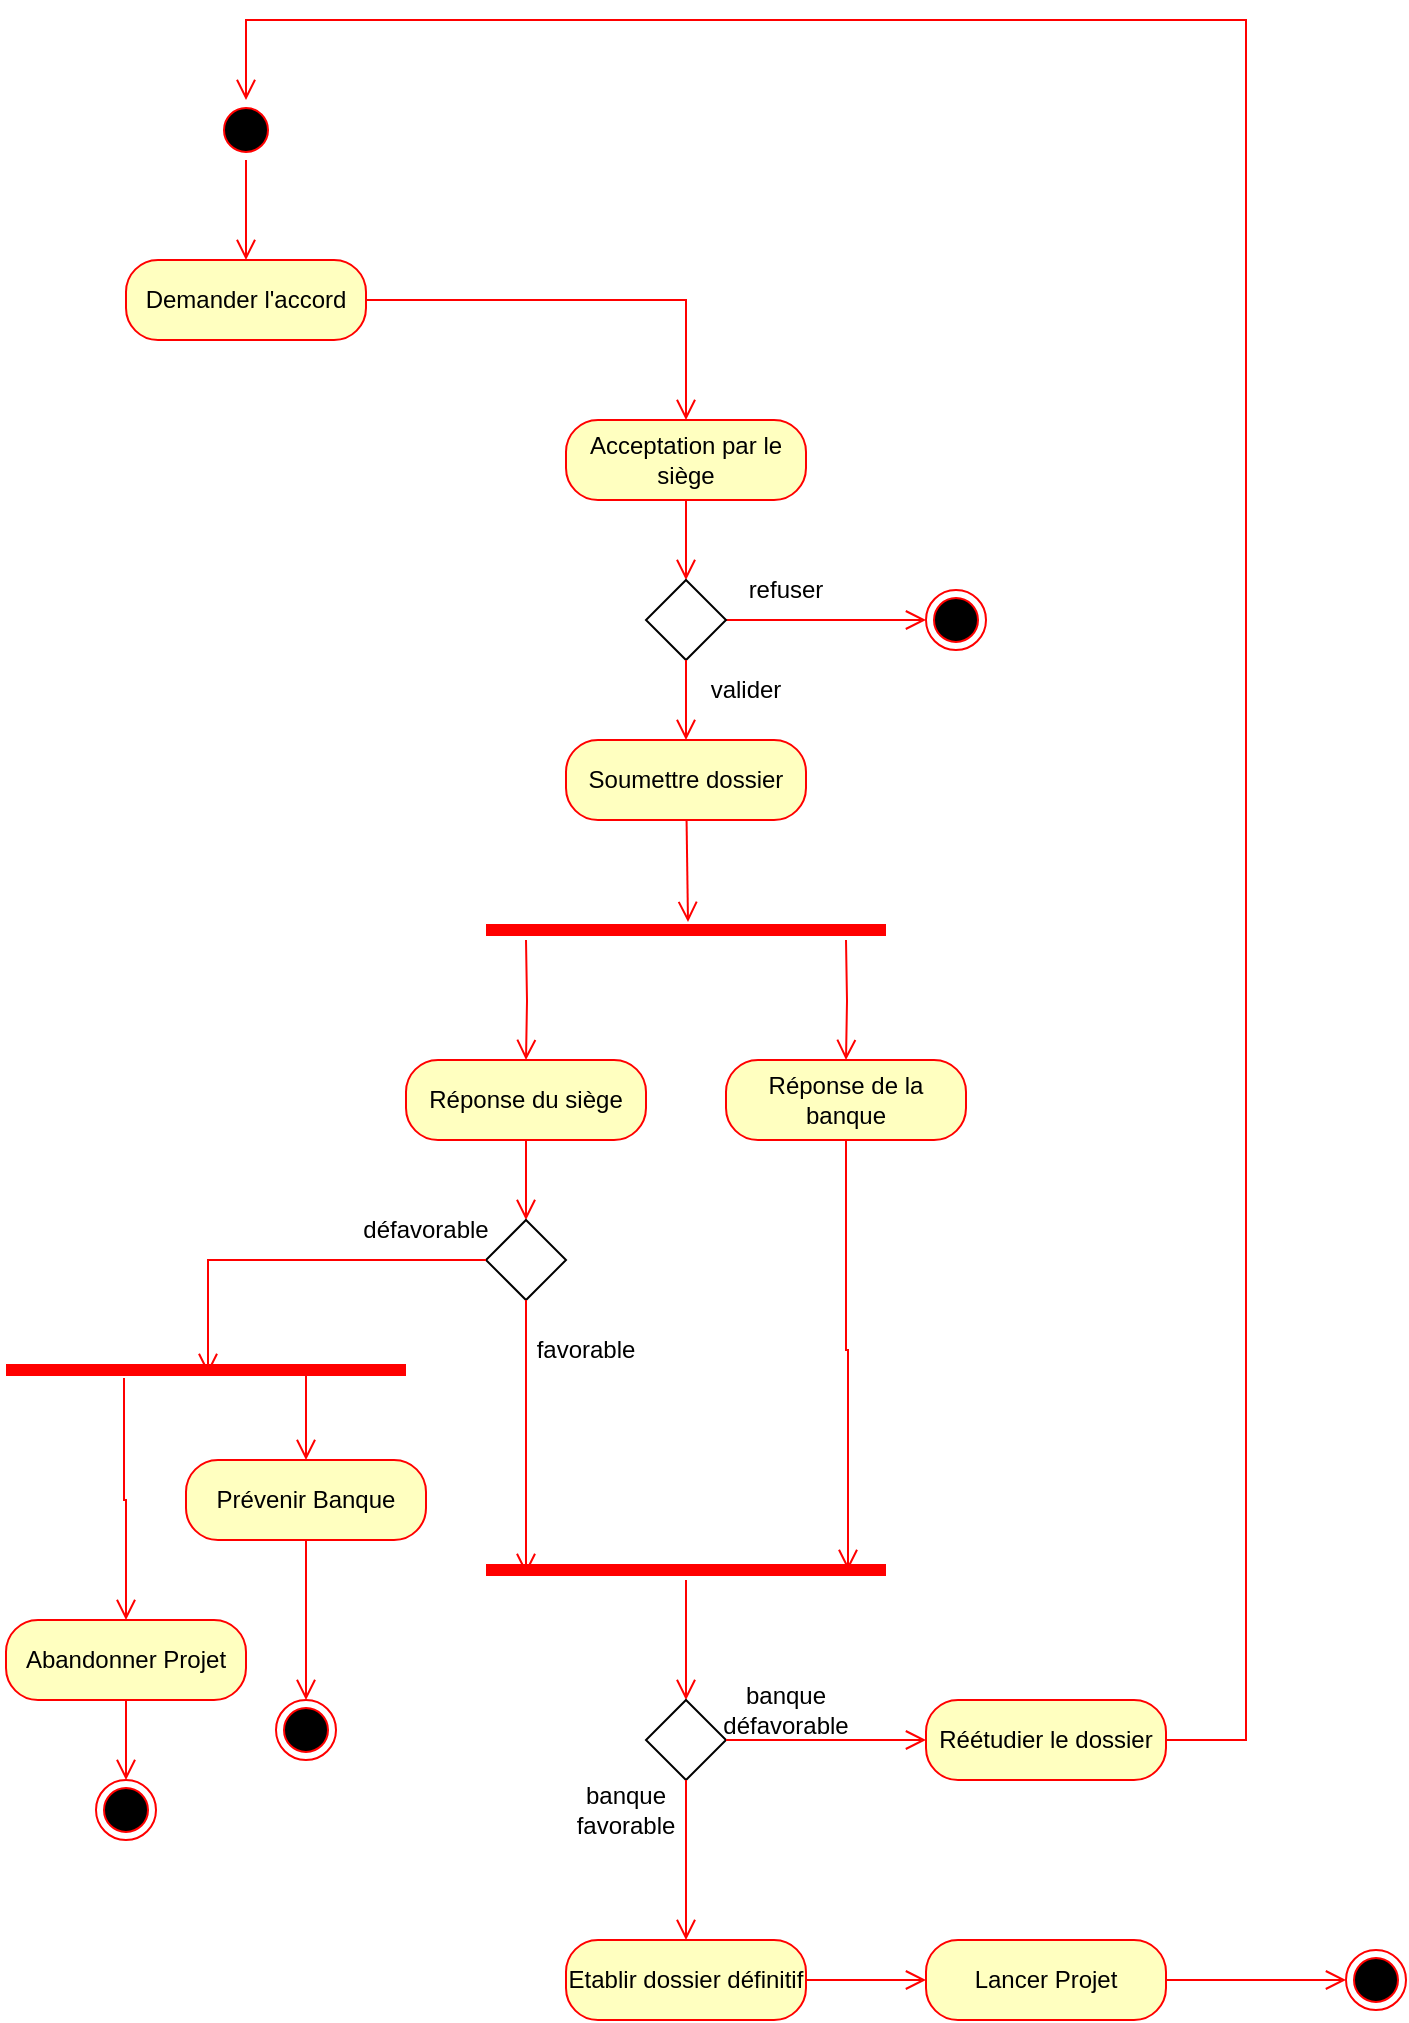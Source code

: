 <mxfile version="27.0.6">
  <diagram name="Page-1" id="ByfhySXB_6tMvr15xfOQ">
    <mxGraphModel dx="630" dy="1102" grid="1" gridSize="10" guides="1" tooltips="1" connect="1" arrows="1" fold="1" page="1" pageScale="1" pageWidth="827" pageHeight="1169" math="0" shadow="0">
      <root>
        <mxCell id="0" />
        <mxCell id="1" parent="0" />
        <mxCell id="vkilW7OVeZE5FJaauZI4-1" value="Demander l&#39;accord" style="rounded=1;whiteSpace=wrap;html=1;arcSize=40;fontColor=#000000;fillColor=#ffffc0;strokeColor=#ff0000;" vertex="1" parent="1">
          <mxGeometry x="80" y="160" width="120" height="40" as="geometry" />
        </mxCell>
        <mxCell id="vkilW7OVeZE5FJaauZI4-4" value="" style="ellipse;html=1;shape=startState;fillColor=#000000;strokeColor=#ff0000;" vertex="1" parent="1">
          <mxGeometry x="125" y="80" width="30" height="30" as="geometry" />
        </mxCell>
        <mxCell id="vkilW7OVeZE5FJaauZI4-5" value="" style="edgeStyle=orthogonalEdgeStyle;html=1;verticalAlign=bottom;endArrow=open;endSize=8;strokeColor=#ff0000;rounded=0;entryX=0.5;entryY=0;entryDx=0;entryDy=0;" edge="1" source="vkilW7OVeZE5FJaauZI4-4" parent="1" target="vkilW7OVeZE5FJaauZI4-1">
          <mxGeometry relative="1" as="geometry">
            <mxPoint x="140" y="170" as="targetPoint" />
          </mxGeometry>
        </mxCell>
        <mxCell id="vkilW7OVeZE5FJaauZI4-9" value="" style="ellipse;html=1;shape=endState;fillColor=#000000;strokeColor=#ff0000;" vertex="1" parent="1">
          <mxGeometry x="480" y="325" width="30" height="30" as="geometry" />
        </mxCell>
        <mxCell id="vkilW7OVeZE5FJaauZI4-10" value="" style="edgeStyle=orthogonalEdgeStyle;html=1;verticalAlign=bottom;endArrow=open;endSize=8;strokeColor=#ff0000;rounded=0;entryX=0;entryY=0.5;entryDx=0;entryDy=0;exitX=1;exitY=0.5;exitDx=0;exitDy=0;" edge="1" parent="1" source="vkilW7OVeZE5FJaauZI4-18" target="vkilW7OVeZE5FJaauZI4-9">
          <mxGeometry relative="1" as="geometry">
            <mxPoint x="550" y="460" as="targetPoint" />
            <mxPoint x="550" y="360" as="sourcePoint" />
          </mxGeometry>
        </mxCell>
        <mxCell id="vkilW7OVeZE5FJaauZI4-11" value="refuser" style="text;html=1;align=center;verticalAlign=middle;whiteSpace=wrap;rounded=0;" vertex="1" parent="1">
          <mxGeometry x="380" y="310" width="60" height="30" as="geometry" />
        </mxCell>
        <mxCell id="vkilW7OVeZE5FJaauZI4-12" value="" style="edgeStyle=orthogonalEdgeStyle;html=1;verticalAlign=bottom;endArrow=open;endSize=8;strokeColor=#ff0000;rounded=0;exitX=1;exitY=0.5;exitDx=0;exitDy=0;entryX=0.5;entryY=0;entryDx=0;entryDy=0;" edge="1" parent="1" source="vkilW7OVeZE5FJaauZI4-1" target="vkilW7OVeZE5FJaauZI4-16">
          <mxGeometry relative="1" as="geometry">
            <mxPoint x="360" y="240" as="targetPoint" />
            <mxPoint x="270" y="260" as="sourcePoint" />
          </mxGeometry>
        </mxCell>
        <mxCell id="vkilW7OVeZE5FJaauZI4-16" value="Acceptation par le siège" style="rounded=1;whiteSpace=wrap;html=1;arcSize=40;fontColor=#000000;fillColor=#ffffc0;strokeColor=#ff0000;" vertex="1" parent="1">
          <mxGeometry x="300" y="240" width="120" height="40" as="geometry" />
        </mxCell>
        <mxCell id="vkilW7OVeZE5FJaauZI4-17" value="" style="edgeStyle=orthogonalEdgeStyle;html=1;verticalAlign=bottom;endArrow=open;endSize=8;strokeColor=#ff0000;rounded=0;entryX=0.5;entryY=0;entryDx=0;entryDy=0;" edge="1" source="vkilW7OVeZE5FJaauZI4-16" parent="1" target="vkilW7OVeZE5FJaauZI4-18">
          <mxGeometry relative="1" as="geometry">
            <mxPoint x="360" y="330" as="targetPoint" />
          </mxGeometry>
        </mxCell>
        <mxCell id="vkilW7OVeZE5FJaauZI4-18" value="" style="rhombus;whiteSpace=wrap;html=1;" vertex="1" parent="1">
          <mxGeometry x="340" y="320" width="40" height="40" as="geometry" />
        </mxCell>
        <mxCell id="vkilW7OVeZE5FJaauZI4-20" value="Soumettre dossier" style="rounded=1;whiteSpace=wrap;html=1;arcSize=40;fontColor=#000000;fillColor=#ffffc0;strokeColor=#ff0000;" vertex="1" parent="1">
          <mxGeometry x="300" y="400" width="120" height="40" as="geometry" />
        </mxCell>
        <mxCell id="vkilW7OVeZE5FJaauZI4-21" value="" style="html=1;verticalAlign=bottom;endArrow=open;endSize=8;strokeColor=#ff0000;rounded=0;entryX=0.505;entryY=0.1;entryDx=0;entryDy=0;entryPerimeter=0;" edge="1" source="vkilW7OVeZE5FJaauZI4-20" parent="1" target="vkilW7OVeZE5FJaauZI4-23">
          <mxGeometry relative="1" as="geometry">
            <mxPoint x="360" y="480" as="targetPoint" />
          </mxGeometry>
        </mxCell>
        <mxCell id="vkilW7OVeZE5FJaauZI4-22" value="" style="edgeStyle=orthogonalEdgeStyle;html=1;verticalAlign=bottom;endArrow=open;endSize=8;strokeColor=#ff0000;rounded=0;entryX=0.5;entryY=0;entryDx=0;entryDy=0;exitX=0.5;exitY=1;exitDx=0;exitDy=0;" edge="1" parent="1" source="vkilW7OVeZE5FJaauZI4-18" target="vkilW7OVeZE5FJaauZI4-20">
          <mxGeometry relative="1" as="geometry">
            <mxPoint x="260" y="430" as="targetPoint" />
            <mxPoint x="260" y="390" as="sourcePoint" />
          </mxGeometry>
        </mxCell>
        <mxCell id="vkilW7OVeZE5FJaauZI4-23" value="" style="shape=line;html=1;strokeWidth=6;strokeColor=#ff0000;" vertex="1" parent="1">
          <mxGeometry x="260" y="490" width="200" height="10" as="geometry" />
        </mxCell>
        <mxCell id="vkilW7OVeZE5FJaauZI4-24" value="" style="edgeStyle=orthogonalEdgeStyle;html=1;verticalAlign=bottom;endArrow=open;endSize=8;strokeColor=#ff0000;rounded=0;entryX=0.5;entryY=0;entryDx=0;entryDy=0;" edge="1" parent="1" target="vkilW7OVeZE5FJaauZI4-29">
          <mxGeometry relative="1" as="geometry">
            <mxPoint x="280" y="620" as="targetPoint" />
            <mxPoint x="280" y="500" as="sourcePoint" />
          </mxGeometry>
        </mxCell>
        <mxCell id="vkilW7OVeZE5FJaauZI4-27" value="" style="edgeStyle=orthogonalEdgeStyle;html=1;verticalAlign=bottom;endArrow=open;endSize=8;strokeColor=#ff0000;rounded=0;entryX=0.5;entryY=0;entryDx=0;entryDy=0;" edge="1" parent="1" target="vkilW7OVeZE5FJaauZI4-31">
          <mxGeometry relative="1" as="geometry">
            <mxPoint x="440" y="620" as="targetPoint" />
            <mxPoint x="440" y="500" as="sourcePoint" />
          </mxGeometry>
        </mxCell>
        <mxCell id="vkilW7OVeZE5FJaauZI4-28" value="valider" style="text;html=1;align=center;verticalAlign=middle;whiteSpace=wrap;rounded=0;" vertex="1" parent="1">
          <mxGeometry x="360" y="360" width="60" height="30" as="geometry" />
        </mxCell>
        <mxCell id="vkilW7OVeZE5FJaauZI4-29" value="Réponse du siège" style="rounded=1;whiteSpace=wrap;html=1;arcSize=40;fontColor=#000000;fillColor=#ffffc0;strokeColor=#ff0000;" vertex="1" parent="1">
          <mxGeometry x="220" y="560" width="120" height="40" as="geometry" />
        </mxCell>
        <mxCell id="vkilW7OVeZE5FJaauZI4-30" value="" style="edgeStyle=orthogonalEdgeStyle;html=1;verticalAlign=bottom;endArrow=open;endSize=8;strokeColor=#ff0000;rounded=0;entryX=0.5;entryY=0;entryDx=0;entryDy=0;" edge="1" source="vkilW7OVeZE5FJaauZI4-29" parent="1" target="vkilW7OVeZE5FJaauZI4-34">
          <mxGeometry relative="1" as="geometry">
            <mxPoint x="280" y="640" as="targetPoint" />
          </mxGeometry>
        </mxCell>
        <mxCell id="vkilW7OVeZE5FJaauZI4-31" value="Réponse de la banque" style="rounded=1;whiteSpace=wrap;html=1;arcSize=40;fontColor=#000000;fillColor=#ffffc0;strokeColor=#ff0000;" vertex="1" parent="1">
          <mxGeometry x="380" y="560" width="120" height="40" as="geometry" />
        </mxCell>
        <mxCell id="vkilW7OVeZE5FJaauZI4-32" value="" style="edgeStyle=orthogonalEdgeStyle;html=1;verticalAlign=bottom;endArrow=open;endSize=8;strokeColor=#ff0000;rounded=0;entryX=0.905;entryY=0.5;entryDx=0;entryDy=0;entryPerimeter=0;" edge="1" source="vkilW7OVeZE5FJaauZI4-31" parent="1" target="vkilW7OVeZE5FJaauZI4-35">
          <mxGeometry relative="1" as="geometry">
            <mxPoint x="440" y="640" as="targetPoint" />
          </mxGeometry>
        </mxCell>
        <mxCell id="vkilW7OVeZE5FJaauZI4-34" value="" style="rhombus;whiteSpace=wrap;html=1;" vertex="1" parent="1">
          <mxGeometry x="260" y="640" width="40" height="40" as="geometry" />
        </mxCell>
        <mxCell id="vkilW7OVeZE5FJaauZI4-35" value="" style="shape=line;html=1;strokeWidth=6;strokeColor=#ff0000;" vertex="1" parent="1">
          <mxGeometry x="260" y="810" width="200" height="10" as="geometry" />
        </mxCell>
        <mxCell id="vkilW7OVeZE5FJaauZI4-36" value="" style="edgeStyle=orthogonalEdgeStyle;html=1;verticalAlign=bottom;endArrow=open;endSize=8;strokeColor=#ff0000;rounded=0;entryX=0.5;entryY=0;entryDx=0;entryDy=0;" edge="1" source="vkilW7OVeZE5FJaauZI4-35" parent="1" target="vkilW7OVeZE5FJaauZI4-55">
          <mxGeometry relative="1" as="geometry">
            <mxPoint x="360" y="880" as="targetPoint" />
          </mxGeometry>
        </mxCell>
        <mxCell id="vkilW7OVeZE5FJaauZI4-38" value="" style="edgeStyle=orthogonalEdgeStyle;html=1;verticalAlign=bottom;endArrow=open;endSize=8;strokeColor=#ff0000;rounded=0;entryX=0.1;entryY=0.7;entryDx=0;entryDy=0;exitX=0.5;exitY=1;exitDx=0;exitDy=0;entryPerimeter=0;" edge="1" parent="1" source="vkilW7OVeZE5FJaauZI4-34" target="vkilW7OVeZE5FJaauZI4-35">
          <mxGeometry relative="1" as="geometry">
            <mxPoint x="360" y="770" as="targetPoint" />
            <mxPoint x="360" y="710" as="sourcePoint" />
          </mxGeometry>
        </mxCell>
        <mxCell id="vkilW7OVeZE5FJaauZI4-39" value="favorable" style="text;html=1;align=center;verticalAlign=middle;whiteSpace=wrap;rounded=0;" vertex="1" parent="1">
          <mxGeometry x="280" y="690" width="60" height="30" as="geometry" />
        </mxCell>
        <mxCell id="vkilW7OVeZE5FJaauZI4-40" value="" style="edgeStyle=orthogonalEdgeStyle;html=1;verticalAlign=bottom;endArrow=open;endSize=8;strokeColor=#ff0000;rounded=0;exitX=0;exitY=0.5;exitDx=0;exitDy=0;entryX=0.505;entryY=0.7;entryDx=0;entryDy=0;entryPerimeter=0;" edge="1" parent="1" source="vkilW7OVeZE5FJaauZI4-34" target="vkilW7OVeZE5FJaauZI4-42">
          <mxGeometry relative="1" as="geometry">
            <mxPoint x="140" y="659.5" as="targetPoint" />
            <mxPoint x="210" y="659.5" as="sourcePoint" />
          </mxGeometry>
        </mxCell>
        <mxCell id="vkilW7OVeZE5FJaauZI4-41" value="défavorable" style="text;html=1;align=center;verticalAlign=middle;whiteSpace=wrap;rounded=0;" vertex="1" parent="1">
          <mxGeometry x="200" y="630" width="60" height="30" as="geometry" />
        </mxCell>
        <mxCell id="vkilW7OVeZE5FJaauZI4-42" value="" style="shape=line;html=1;strokeWidth=6;strokeColor=#ff0000;" vertex="1" parent="1">
          <mxGeometry x="20" y="710" width="200" height="10" as="geometry" />
        </mxCell>
        <mxCell id="vkilW7OVeZE5FJaauZI4-46" value="Prévenir Banque" style="rounded=1;whiteSpace=wrap;html=1;arcSize=40;fontColor=#000000;fillColor=#ffffc0;strokeColor=#ff0000;" vertex="1" parent="1">
          <mxGeometry x="110" y="760" width="120" height="40" as="geometry" />
        </mxCell>
        <mxCell id="vkilW7OVeZE5FJaauZI4-47" value="" style="edgeStyle=orthogonalEdgeStyle;html=1;verticalAlign=bottom;endArrow=open;endSize=8;strokeColor=#ff0000;rounded=0;entryX=0.5;entryY=0;entryDx=0;entryDy=0;" edge="1" source="vkilW7OVeZE5FJaauZI4-46" parent="1" target="vkilW7OVeZE5FJaauZI4-49">
          <mxGeometry relative="1" as="geometry">
            <mxPoint x="170" y="910" as="targetPoint" />
          </mxGeometry>
        </mxCell>
        <mxCell id="vkilW7OVeZE5FJaauZI4-48" value="" style="edgeStyle=orthogonalEdgeStyle;html=1;verticalAlign=bottom;endArrow=open;endSize=8;strokeColor=#ff0000;rounded=0;entryX=0.5;entryY=0;entryDx=0;entryDy=0;exitX=0.75;exitY=0.5;exitDx=0;exitDy=0;exitPerimeter=0;" edge="1" parent="1" source="vkilW7OVeZE5FJaauZI4-42" target="vkilW7OVeZE5FJaauZI4-46">
          <mxGeometry relative="1" as="geometry">
            <mxPoint x="60" y="1020" as="targetPoint" />
            <mxPoint x="60" y="960" as="sourcePoint" />
          </mxGeometry>
        </mxCell>
        <mxCell id="vkilW7OVeZE5FJaauZI4-49" value="" style="ellipse;html=1;shape=endState;fillColor=#000000;strokeColor=#ff0000;" vertex="1" parent="1">
          <mxGeometry x="155" y="880" width="30" height="30" as="geometry" />
        </mxCell>
        <mxCell id="vkilW7OVeZE5FJaauZI4-50" value="Abandonner Projet" style="rounded=1;whiteSpace=wrap;html=1;arcSize=40;fontColor=#000000;fillColor=#ffffc0;strokeColor=#ff0000;" vertex="1" parent="1">
          <mxGeometry x="20" y="840" width="120" height="40" as="geometry" />
        </mxCell>
        <mxCell id="vkilW7OVeZE5FJaauZI4-51" value="" style="edgeStyle=orthogonalEdgeStyle;html=1;verticalAlign=bottom;endArrow=open;endSize=8;strokeColor=#ff0000;rounded=0;entryX=0.5;entryY=0;entryDx=0;entryDy=0;" edge="1" source="vkilW7OVeZE5FJaauZI4-50" parent="1" target="vkilW7OVeZE5FJaauZI4-53">
          <mxGeometry relative="1" as="geometry">
            <mxPoint x="80" y="940" as="targetPoint" />
          </mxGeometry>
        </mxCell>
        <mxCell id="vkilW7OVeZE5FJaauZI4-52" value="" style="edgeStyle=orthogonalEdgeStyle;html=1;verticalAlign=bottom;endArrow=open;endSize=8;strokeColor=#ff0000;rounded=0;entryX=0.5;entryY=0;entryDx=0;entryDy=0;exitX=0.295;exitY=0.9;exitDx=0;exitDy=0;exitPerimeter=0;" edge="1" parent="1" source="vkilW7OVeZE5FJaauZI4-42" target="vkilW7OVeZE5FJaauZI4-50">
          <mxGeometry relative="1" as="geometry">
            <mxPoint x="80" y="825" as="targetPoint" />
            <mxPoint x="80" y="780" as="sourcePoint" />
          </mxGeometry>
        </mxCell>
        <mxCell id="vkilW7OVeZE5FJaauZI4-53" value="" style="ellipse;html=1;shape=endState;fillColor=#000000;strokeColor=#ff0000;" vertex="1" parent="1">
          <mxGeometry x="65" y="920" width="30" height="30" as="geometry" />
        </mxCell>
        <mxCell id="vkilW7OVeZE5FJaauZI4-55" value="" style="rhombus;whiteSpace=wrap;html=1;" vertex="1" parent="1">
          <mxGeometry x="340" y="880" width="40" height="40" as="geometry" />
        </mxCell>
        <mxCell id="vkilW7OVeZE5FJaauZI4-56" value="Etablir dossier définitif" style="rounded=1;whiteSpace=wrap;html=1;arcSize=40;fontColor=#000000;fillColor=#ffffc0;strokeColor=#ff0000;" vertex="1" parent="1">
          <mxGeometry x="300" y="1000" width="120" height="40" as="geometry" />
        </mxCell>
        <mxCell id="vkilW7OVeZE5FJaauZI4-57" value="" style="edgeStyle=orthogonalEdgeStyle;html=1;verticalAlign=bottom;endArrow=open;endSize=8;strokeColor=#ff0000;rounded=0;entryX=0;entryY=0.5;entryDx=0;entryDy=0;" edge="1" source="vkilW7OVeZE5FJaauZI4-56" parent="1" target="vkilW7OVeZE5FJaauZI4-66">
          <mxGeometry relative="1" as="geometry">
            <mxPoint x="360" y="1110" as="targetPoint" />
          </mxGeometry>
        </mxCell>
        <mxCell id="vkilW7OVeZE5FJaauZI4-58" value="Réétudier le dossier" style="rounded=1;whiteSpace=wrap;html=1;arcSize=40;fontColor=#000000;fillColor=#ffffc0;strokeColor=#ff0000;" vertex="1" parent="1">
          <mxGeometry x="480" y="880" width="120" height="40" as="geometry" />
        </mxCell>
        <mxCell id="vkilW7OVeZE5FJaauZI4-59" value="" style="edgeStyle=orthogonalEdgeStyle;html=1;verticalAlign=bottom;endArrow=open;endSize=8;strokeColor=#ff0000;rounded=0;entryX=0.5;entryY=0;entryDx=0;entryDy=0;" edge="1" source="vkilW7OVeZE5FJaauZI4-58" parent="1" target="vkilW7OVeZE5FJaauZI4-4">
          <mxGeometry relative="1" as="geometry">
            <mxPoint x="540" y="980" as="targetPoint" />
            <Array as="points">
              <mxPoint x="640" y="900" />
              <mxPoint x="640" y="40" />
              <mxPoint x="140" y="40" />
            </Array>
          </mxGeometry>
        </mxCell>
        <mxCell id="vkilW7OVeZE5FJaauZI4-60" value="" style="edgeStyle=orthogonalEdgeStyle;html=1;verticalAlign=bottom;endArrow=open;endSize=8;strokeColor=#ff0000;rounded=0;entryX=0.5;entryY=0;entryDx=0;entryDy=0;exitX=0.5;exitY=1;exitDx=0;exitDy=0;" edge="1" parent="1" source="vkilW7OVeZE5FJaauZI4-55" target="vkilW7OVeZE5FJaauZI4-56">
          <mxGeometry relative="1" as="geometry">
            <mxPoint x="320" y="1030" as="targetPoint" />
            <mxPoint x="320" y="950" as="sourcePoint" />
          </mxGeometry>
        </mxCell>
        <mxCell id="vkilW7OVeZE5FJaauZI4-61" value="" style="edgeStyle=orthogonalEdgeStyle;html=1;verticalAlign=bottom;endArrow=open;endSize=8;strokeColor=#ff0000;rounded=0;entryX=0;entryY=0.5;entryDx=0;entryDy=0;exitX=1;exitY=0.5;exitDx=0;exitDy=0;" edge="1" parent="1" source="vkilW7OVeZE5FJaauZI4-55" target="vkilW7OVeZE5FJaauZI4-58">
          <mxGeometry relative="1" as="geometry">
            <mxPoint x="440" y="1000" as="targetPoint" />
            <mxPoint x="440" y="920" as="sourcePoint" />
          </mxGeometry>
        </mxCell>
        <mxCell id="vkilW7OVeZE5FJaauZI4-62" value="banque favorable" style="text;html=1;align=center;verticalAlign=middle;whiteSpace=wrap;rounded=0;" vertex="1" parent="1">
          <mxGeometry x="300" y="920" width="60" height="30" as="geometry" />
        </mxCell>
        <mxCell id="vkilW7OVeZE5FJaauZI4-63" value="banque défavorable" style="text;html=1;align=center;verticalAlign=middle;whiteSpace=wrap;rounded=0;" vertex="1" parent="1">
          <mxGeometry x="380" y="870" width="60" height="30" as="geometry" />
        </mxCell>
        <mxCell id="vkilW7OVeZE5FJaauZI4-66" value="Lancer Projet" style="rounded=1;whiteSpace=wrap;html=1;arcSize=40;fontColor=#000000;fillColor=#ffffc0;strokeColor=#ff0000;" vertex="1" parent="1">
          <mxGeometry x="480" y="1000" width="120" height="40" as="geometry" />
        </mxCell>
        <mxCell id="vkilW7OVeZE5FJaauZI4-67" value="" style="edgeStyle=orthogonalEdgeStyle;html=1;verticalAlign=bottom;endArrow=open;endSize=8;strokeColor=#ff0000;rounded=0;entryX=0;entryY=0.5;entryDx=0;entryDy=0;" edge="1" source="vkilW7OVeZE5FJaauZI4-66" parent="1" target="vkilW7OVeZE5FJaauZI4-68">
          <mxGeometry relative="1" as="geometry">
            <mxPoint x="540" y="1100" as="targetPoint" />
          </mxGeometry>
        </mxCell>
        <mxCell id="vkilW7OVeZE5FJaauZI4-68" value="" style="ellipse;html=1;shape=endState;fillColor=#000000;strokeColor=#ff0000;" vertex="1" parent="1">
          <mxGeometry x="690" y="1005" width="30" height="30" as="geometry" />
        </mxCell>
      </root>
    </mxGraphModel>
  </diagram>
</mxfile>
